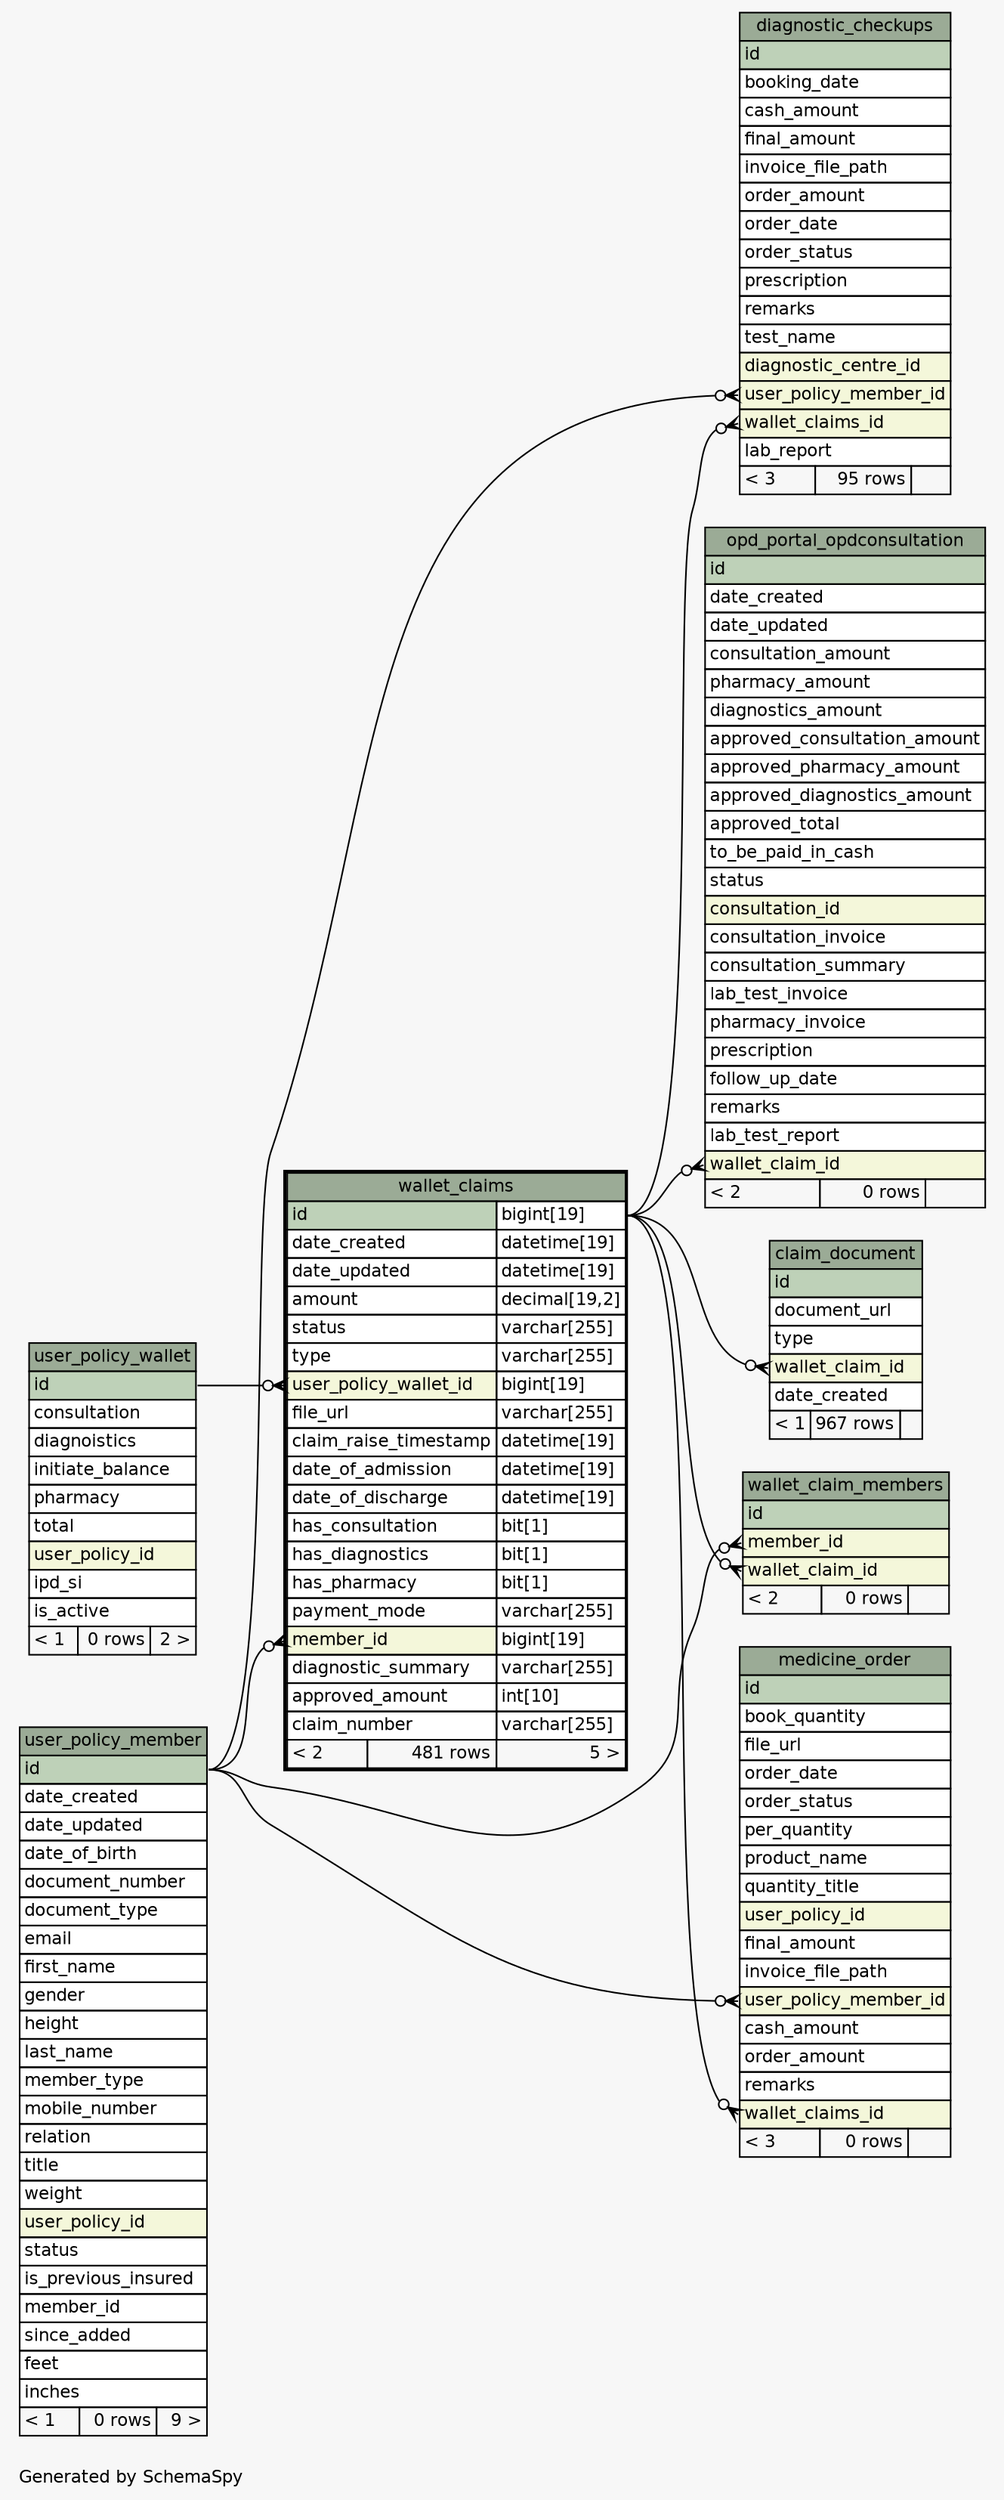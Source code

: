 // dot 6.0.1 on Linux 5.19.13-zen1-1-zen
// SchemaSpy rev 590
digraph "oneDegreeRelationshipsDiagram" {
  graph [
    rankdir="RL"
    bgcolor="#f7f7f7"
    label="\nGenerated by SchemaSpy"
    labeljust="l"
    nodesep="0.18"
    ranksep="0.46"
    fontname="Helvetica"
    fontsize="11"
  ];
  node [
    fontname="Helvetica"
    fontsize="11"
    shape="plaintext"
  ];
  edge [
    arrowsize="0.8"
  ];
  "claim_document":"wallet_claim_id":w -> "wallet_claims":"id.type":e [arrowhead=none dir=back arrowtail=crowodot];
  "diagnostic_checkups":"user_policy_member_id":w -> "user_policy_member":"id":e [arrowhead=none dir=back arrowtail=crowodot];
  "diagnostic_checkups":"wallet_claims_id":w -> "wallet_claims":"id.type":e [arrowhead=none dir=back arrowtail=crowodot];
  "medicine_order":"user_policy_member_id":w -> "user_policy_member":"id":e [arrowhead=none dir=back arrowtail=crowodot];
  "medicine_order":"wallet_claims_id":w -> "wallet_claims":"id.type":e [arrowhead=none dir=back arrowtail=crowodot];
  "opd_portal_opdconsultation":"wallet_claim_id":w -> "wallet_claims":"id.type":e [arrowhead=none dir=back arrowtail=crowodot];
  "wallet_claim_members":"member_id":w -> "user_policy_member":"id":e [arrowhead=none dir=back arrowtail=crowodot];
  "wallet_claim_members":"wallet_claim_id":w -> "wallet_claims":"id.type":e [arrowhead=none dir=back arrowtail=crowodot];
  "wallet_claims":"member_id":w -> "user_policy_member":"id":e [arrowhead=none dir=back arrowtail=crowodot];
  "wallet_claims":"user_policy_wallet_id":w -> "user_policy_wallet":"id":e [arrowhead=none dir=back arrowtail=crowodot];
  "claim_document" [
    label=<
    <TABLE BORDER="0" CELLBORDER="1" CELLSPACING="0" BGCOLOR="#ffffff">
      <TR><TD COLSPAN="3" BGCOLOR="#9bab96" ALIGN="CENTER">claim_document</TD></TR>
      <TR><TD PORT="id" COLSPAN="3" BGCOLOR="#bed1b8" ALIGN="LEFT">id</TD></TR>
      <TR><TD PORT="document_url" COLSPAN="3" ALIGN="LEFT">document_url</TD></TR>
      <TR><TD PORT="type" COLSPAN="3" ALIGN="LEFT">type</TD></TR>
      <TR><TD PORT="wallet_claim_id" COLSPAN="3" BGCOLOR="#f4f7da" ALIGN="LEFT">wallet_claim_id</TD></TR>
      <TR><TD PORT="date_created" COLSPAN="3" ALIGN="LEFT">date_created</TD></TR>
      <TR><TD ALIGN="LEFT" BGCOLOR="#f7f7f7">&lt; 1</TD><TD ALIGN="RIGHT" BGCOLOR="#f7f7f7">967 rows</TD><TD ALIGN="RIGHT" BGCOLOR="#f7f7f7">  </TD></TR>
    </TABLE>>
    URL="claim_document.html"
    tooltip="claim_document"
  ];
  "diagnostic_checkups" [
    label=<
    <TABLE BORDER="0" CELLBORDER="1" CELLSPACING="0" BGCOLOR="#ffffff">
      <TR><TD COLSPAN="3" BGCOLOR="#9bab96" ALIGN="CENTER">diagnostic_checkups</TD></TR>
      <TR><TD PORT="id" COLSPAN="3" BGCOLOR="#bed1b8" ALIGN="LEFT">id</TD></TR>
      <TR><TD PORT="booking_date" COLSPAN="3" ALIGN="LEFT">booking_date</TD></TR>
      <TR><TD PORT="cash_amount" COLSPAN="3" ALIGN="LEFT">cash_amount</TD></TR>
      <TR><TD PORT="final_amount" COLSPAN="3" ALIGN="LEFT">final_amount</TD></TR>
      <TR><TD PORT="invoice_file_path" COLSPAN="3" ALIGN="LEFT">invoice_file_path</TD></TR>
      <TR><TD PORT="order_amount" COLSPAN="3" ALIGN="LEFT">order_amount</TD></TR>
      <TR><TD PORT="order_date" COLSPAN="3" ALIGN="LEFT">order_date</TD></TR>
      <TR><TD PORT="order_status" COLSPAN="3" ALIGN="LEFT">order_status</TD></TR>
      <TR><TD PORT="prescription" COLSPAN="3" ALIGN="LEFT">prescription</TD></TR>
      <TR><TD PORT="remarks" COLSPAN="3" ALIGN="LEFT">remarks</TD></TR>
      <TR><TD PORT="test_name" COLSPAN="3" ALIGN="LEFT">test_name</TD></TR>
      <TR><TD PORT="diagnostic_centre_id" COLSPAN="3" BGCOLOR="#f4f7da" ALIGN="LEFT">diagnostic_centre_id</TD></TR>
      <TR><TD PORT="user_policy_member_id" COLSPAN="3" BGCOLOR="#f4f7da" ALIGN="LEFT">user_policy_member_id</TD></TR>
      <TR><TD PORT="wallet_claims_id" COLSPAN="3" BGCOLOR="#f4f7da" ALIGN="LEFT">wallet_claims_id</TD></TR>
      <TR><TD PORT="lab_report" COLSPAN="3" ALIGN="LEFT">lab_report</TD></TR>
      <TR><TD ALIGN="LEFT" BGCOLOR="#f7f7f7">&lt; 3</TD><TD ALIGN="RIGHT" BGCOLOR="#f7f7f7">95 rows</TD><TD ALIGN="RIGHT" BGCOLOR="#f7f7f7">  </TD></TR>
    </TABLE>>
    URL="diagnostic_checkups.html"
    tooltip="diagnostic_checkups"
  ];
  "medicine_order" [
    label=<
    <TABLE BORDER="0" CELLBORDER="1" CELLSPACING="0" BGCOLOR="#ffffff">
      <TR><TD COLSPAN="3" BGCOLOR="#9bab96" ALIGN="CENTER">medicine_order</TD></TR>
      <TR><TD PORT="id" COLSPAN="3" BGCOLOR="#bed1b8" ALIGN="LEFT">id</TD></TR>
      <TR><TD PORT="book_quantity" COLSPAN="3" ALIGN="LEFT">book_quantity</TD></TR>
      <TR><TD PORT="file_url" COLSPAN="3" ALIGN="LEFT">file_url</TD></TR>
      <TR><TD PORT="order_date" COLSPAN="3" ALIGN="LEFT">order_date</TD></TR>
      <TR><TD PORT="order_status" COLSPAN="3" ALIGN="LEFT">order_status</TD></TR>
      <TR><TD PORT="per_quantity" COLSPAN="3" ALIGN="LEFT">per_quantity</TD></TR>
      <TR><TD PORT="product_name" COLSPAN="3" ALIGN="LEFT">product_name</TD></TR>
      <TR><TD PORT="quantity_title" COLSPAN="3" ALIGN="LEFT">quantity_title</TD></TR>
      <TR><TD PORT="user_policy_id" COLSPAN="3" BGCOLOR="#f4f7da" ALIGN="LEFT">user_policy_id</TD></TR>
      <TR><TD PORT="final_amount" COLSPAN="3" ALIGN="LEFT">final_amount</TD></TR>
      <TR><TD PORT="invoice_file_path" COLSPAN="3" ALIGN="LEFT">invoice_file_path</TD></TR>
      <TR><TD PORT="user_policy_member_id" COLSPAN="3" BGCOLOR="#f4f7da" ALIGN="LEFT">user_policy_member_id</TD></TR>
      <TR><TD PORT="cash_amount" COLSPAN="3" ALIGN="LEFT">cash_amount</TD></TR>
      <TR><TD PORT="order_amount" COLSPAN="3" ALIGN="LEFT">order_amount</TD></TR>
      <TR><TD PORT="remarks" COLSPAN="3" ALIGN="LEFT">remarks</TD></TR>
      <TR><TD PORT="wallet_claims_id" COLSPAN="3" BGCOLOR="#f4f7da" ALIGN="LEFT">wallet_claims_id</TD></TR>
      <TR><TD ALIGN="LEFT" BGCOLOR="#f7f7f7">&lt; 3</TD><TD ALIGN="RIGHT" BGCOLOR="#f7f7f7">0 rows</TD><TD ALIGN="RIGHT" BGCOLOR="#f7f7f7">  </TD></TR>
    </TABLE>>
    URL="medicine_order.html"
    tooltip="medicine_order"
  ];
  "opd_portal_opdconsultation" [
    label=<
    <TABLE BORDER="0" CELLBORDER="1" CELLSPACING="0" BGCOLOR="#ffffff">
      <TR><TD COLSPAN="3" BGCOLOR="#9bab96" ALIGN="CENTER">opd_portal_opdconsultation</TD></TR>
      <TR><TD PORT="id" COLSPAN="3" BGCOLOR="#bed1b8" ALIGN="LEFT">id</TD></TR>
      <TR><TD PORT="date_created" COLSPAN="3" ALIGN="LEFT">date_created</TD></TR>
      <TR><TD PORT="date_updated" COLSPAN="3" ALIGN="LEFT">date_updated</TD></TR>
      <TR><TD PORT="consultation_amount" COLSPAN="3" ALIGN="LEFT">consultation_amount</TD></TR>
      <TR><TD PORT="pharmacy_amount" COLSPAN="3" ALIGN="LEFT">pharmacy_amount</TD></TR>
      <TR><TD PORT="diagnostics_amount" COLSPAN="3" ALIGN="LEFT">diagnostics_amount</TD></TR>
      <TR><TD PORT="approved_consultation_amount" COLSPAN="3" ALIGN="LEFT">approved_consultation_amount</TD></TR>
      <TR><TD PORT="approved_pharmacy_amount" COLSPAN="3" ALIGN="LEFT">approved_pharmacy_amount</TD></TR>
      <TR><TD PORT="approved_diagnostics_amount" COLSPAN="3" ALIGN="LEFT">approved_diagnostics_amount</TD></TR>
      <TR><TD PORT="approved_total" COLSPAN="3" ALIGN="LEFT">approved_total</TD></TR>
      <TR><TD PORT="to_be_paid_in_cash" COLSPAN="3" ALIGN="LEFT">to_be_paid_in_cash</TD></TR>
      <TR><TD PORT="status" COLSPAN="3" ALIGN="LEFT">status</TD></TR>
      <TR><TD PORT="consultation_id" COLSPAN="3" BGCOLOR="#f4f7da" ALIGN="LEFT">consultation_id</TD></TR>
      <TR><TD PORT="consultation_invoice" COLSPAN="3" ALIGN="LEFT">consultation_invoice</TD></TR>
      <TR><TD PORT="consultation_summary" COLSPAN="3" ALIGN="LEFT">consultation_summary</TD></TR>
      <TR><TD PORT="lab_test_invoice" COLSPAN="3" ALIGN="LEFT">lab_test_invoice</TD></TR>
      <TR><TD PORT="pharmacy_invoice" COLSPAN="3" ALIGN="LEFT">pharmacy_invoice</TD></TR>
      <TR><TD PORT="prescription" COLSPAN="3" ALIGN="LEFT">prescription</TD></TR>
      <TR><TD PORT="follow_up_date" COLSPAN="3" ALIGN="LEFT">follow_up_date</TD></TR>
      <TR><TD PORT="remarks" COLSPAN="3" ALIGN="LEFT">remarks</TD></TR>
      <TR><TD PORT="lab_test_report" COLSPAN="3" ALIGN="LEFT">lab_test_report</TD></TR>
      <TR><TD PORT="wallet_claim_id" COLSPAN="3" BGCOLOR="#f4f7da" ALIGN="LEFT">wallet_claim_id</TD></TR>
      <TR><TD ALIGN="LEFT" BGCOLOR="#f7f7f7">&lt; 2</TD><TD ALIGN="RIGHT" BGCOLOR="#f7f7f7">0 rows</TD><TD ALIGN="RIGHT" BGCOLOR="#f7f7f7">  </TD></TR>
    </TABLE>>
    URL="opd_portal_opdconsultation.html"
    tooltip="opd_portal_opdconsultation"
  ];
  "user_policy_member" [
    label=<
    <TABLE BORDER="0" CELLBORDER="1" CELLSPACING="0" BGCOLOR="#ffffff">
      <TR><TD COLSPAN="3" BGCOLOR="#9bab96" ALIGN="CENTER">user_policy_member</TD></TR>
      <TR><TD PORT="id" COLSPAN="3" BGCOLOR="#bed1b8" ALIGN="LEFT">id</TD></TR>
      <TR><TD PORT="date_created" COLSPAN="3" ALIGN="LEFT">date_created</TD></TR>
      <TR><TD PORT="date_updated" COLSPAN="3" ALIGN="LEFT">date_updated</TD></TR>
      <TR><TD PORT="date_of_birth" COLSPAN="3" ALIGN="LEFT">date_of_birth</TD></TR>
      <TR><TD PORT="document_number" COLSPAN="3" ALIGN="LEFT">document_number</TD></TR>
      <TR><TD PORT="document_type" COLSPAN="3" ALIGN="LEFT">document_type</TD></TR>
      <TR><TD PORT="email" COLSPAN="3" ALIGN="LEFT">email</TD></TR>
      <TR><TD PORT="first_name" COLSPAN="3" ALIGN="LEFT">first_name</TD></TR>
      <TR><TD PORT="gender" COLSPAN="3" ALIGN="LEFT">gender</TD></TR>
      <TR><TD PORT="height" COLSPAN="3" ALIGN="LEFT">height</TD></TR>
      <TR><TD PORT="last_name" COLSPAN="3" ALIGN="LEFT">last_name</TD></TR>
      <TR><TD PORT="member_type" COLSPAN="3" ALIGN="LEFT">member_type</TD></TR>
      <TR><TD PORT="mobile_number" COLSPAN="3" ALIGN="LEFT">mobile_number</TD></TR>
      <TR><TD PORT="relation" COLSPAN="3" ALIGN="LEFT">relation</TD></TR>
      <TR><TD PORT="title" COLSPAN="3" ALIGN="LEFT">title</TD></TR>
      <TR><TD PORT="weight" COLSPAN="3" ALIGN="LEFT">weight</TD></TR>
      <TR><TD PORT="user_policy_id" COLSPAN="3" BGCOLOR="#f4f7da" ALIGN="LEFT">user_policy_id</TD></TR>
      <TR><TD PORT="status" COLSPAN="3" ALIGN="LEFT">status</TD></TR>
      <TR><TD PORT="is_previous_insured" COLSPAN="3" ALIGN="LEFT">is_previous_insured</TD></TR>
      <TR><TD PORT="member_id" COLSPAN="3" ALIGN="LEFT">member_id</TD></TR>
      <TR><TD PORT="since_added" COLSPAN="3" ALIGN="LEFT">since_added</TD></TR>
      <TR><TD PORT="feet" COLSPAN="3" ALIGN="LEFT">feet</TD></TR>
      <TR><TD PORT="inches" COLSPAN="3" ALIGN="LEFT">inches</TD></TR>
      <TR><TD ALIGN="LEFT" BGCOLOR="#f7f7f7">&lt; 1</TD><TD ALIGN="RIGHT" BGCOLOR="#f7f7f7">0 rows</TD><TD ALIGN="RIGHT" BGCOLOR="#f7f7f7">9 &gt;</TD></TR>
    </TABLE>>
    URL="user_policy_member.html"
    tooltip="user_policy_member"
  ];
  "user_policy_wallet" [
    label=<
    <TABLE BORDER="0" CELLBORDER="1" CELLSPACING="0" BGCOLOR="#ffffff">
      <TR><TD COLSPAN="3" BGCOLOR="#9bab96" ALIGN="CENTER">user_policy_wallet</TD></TR>
      <TR><TD PORT="id" COLSPAN="3" BGCOLOR="#bed1b8" ALIGN="LEFT">id</TD></TR>
      <TR><TD PORT="consultation" COLSPAN="3" ALIGN="LEFT">consultation</TD></TR>
      <TR><TD PORT="diagnoistics" COLSPAN="3" ALIGN="LEFT">diagnoistics</TD></TR>
      <TR><TD PORT="initiate_balance" COLSPAN="3" ALIGN="LEFT">initiate_balance</TD></TR>
      <TR><TD PORT="pharmacy" COLSPAN="3" ALIGN="LEFT">pharmacy</TD></TR>
      <TR><TD PORT="total" COLSPAN="3" ALIGN="LEFT">total</TD></TR>
      <TR><TD PORT="user_policy_id" COLSPAN="3" BGCOLOR="#f4f7da" ALIGN="LEFT">user_policy_id</TD></TR>
      <TR><TD PORT="ipd_si" COLSPAN="3" ALIGN="LEFT">ipd_si</TD></TR>
      <TR><TD PORT="is_active" COLSPAN="3" ALIGN="LEFT">is_active</TD></TR>
      <TR><TD ALIGN="LEFT" BGCOLOR="#f7f7f7">&lt; 1</TD><TD ALIGN="RIGHT" BGCOLOR="#f7f7f7">0 rows</TD><TD ALIGN="RIGHT" BGCOLOR="#f7f7f7">2 &gt;</TD></TR>
    </TABLE>>
    URL="user_policy_wallet.html"
    tooltip="user_policy_wallet"
  ];
  "wallet_claim_members" [
    label=<
    <TABLE BORDER="0" CELLBORDER="1" CELLSPACING="0" BGCOLOR="#ffffff">
      <TR><TD COLSPAN="3" BGCOLOR="#9bab96" ALIGN="CENTER">wallet_claim_members</TD></TR>
      <TR><TD PORT="id" COLSPAN="3" BGCOLOR="#bed1b8" ALIGN="LEFT">id</TD></TR>
      <TR><TD PORT="member_id" COLSPAN="3" BGCOLOR="#f4f7da" ALIGN="LEFT">member_id</TD></TR>
      <TR><TD PORT="wallet_claim_id" COLSPAN="3" BGCOLOR="#f4f7da" ALIGN="LEFT">wallet_claim_id</TD></TR>
      <TR><TD ALIGN="LEFT" BGCOLOR="#f7f7f7">&lt; 2</TD><TD ALIGN="RIGHT" BGCOLOR="#f7f7f7">0 rows</TD><TD ALIGN="RIGHT" BGCOLOR="#f7f7f7">  </TD></TR>
    </TABLE>>
    URL="wallet_claim_members.html"
    tooltip="wallet_claim_members"
  ];
  "wallet_claims" [
    label=<
    <TABLE BORDER="2" CELLBORDER="1" CELLSPACING="0" BGCOLOR="#ffffff">
      <TR><TD COLSPAN="3" BGCOLOR="#9bab96" ALIGN="CENTER">wallet_claims</TD></TR>
      <TR><TD PORT="id" COLSPAN="2" BGCOLOR="#bed1b8" ALIGN="LEFT">id</TD><TD PORT="id.type" ALIGN="LEFT">bigint[19]</TD></TR>
      <TR><TD PORT="date_created" COLSPAN="2" ALIGN="LEFT">date_created</TD><TD PORT="date_created.type" ALIGN="LEFT">datetime[19]</TD></TR>
      <TR><TD PORT="date_updated" COLSPAN="2" ALIGN="LEFT">date_updated</TD><TD PORT="date_updated.type" ALIGN="LEFT">datetime[19]</TD></TR>
      <TR><TD PORT="amount" COLSPAN="2" ALIGN="LEFT">amount</TD><TD PORT="amount.type" ALIGN="LEFT">decimal[19,2]</TD></TR>
      <TR><TD PORT="status" COLSPAN="2" ALIGN="LEFT">status</TD><TD PORT="status.type" ALIGN="LEFT">varchar[255]</TD></TR>
      <TR><TD PORT="type" COLSPAN="2" ALIGN="LEFT">type</TD><TD PORT="type.type" ALIGN="LEFT">varchar[255]</TD></TR>
      <TR><TD PORT="user_policy_wallet_id" COLSPAN="2" BGCOLOR="#f4f7da" ALIGN="LEFT">user_policy_wallet_id</TD><TD PORT="user_policy_wallet_id.type" ALIGN="LEFT">bigint[19]</TD></TR>
      <TR><TD PORT="file_url" COLSPAN="2" ALIGN="LEFT">file_url</TD><TD PORT="file_url.type" ALIGN="LEFT">varchar[255]</TD></TR>
      <TR><TD PORT="claim_raise_timestamp" COLSPAN="2" ALIGN="LEFT">claim_raise_timestamp</TD><TD PORT="claim_raise_timestamp.type" ALIGN="LEFT">datetime[19]</TD></TR>
      <TR><TD PORT="date_of_admission" COLSPAN="2" ALIGN="LEFT">date_of_admission</TD><TD PORT="date_of_admission.type" ALIGN="LEFT">datetime[19]</TD></TR>
      <TR><TD PORT="date_of_discharge" COLSPAN="2" ALIGN="LEFT">date_of_discharge</TD><TD PORT="date_of_discharge.type" ALIGN="LEFT">datetime[19]</TD></TR>
      <TR><TD PORT="has_consultation" COLSPAN="2" ALIGN="LEFT">has_consultation</TD><TD PORT="has_consultation.type" ALIGN="LEFT">bit[1]</TD></TR>
      <TR><TD PORT="has_diagnostics" COLSPAN="2" ALIGN="LEFT">has_diagnostics</TD><TD PORT="has_diagnostics.type" ALIGN="LEFT">bit[1]</TD></TR>
      <TR><TD PORT="has_pharmacy" COLSPAN="2" ALIGN="LEFT">has_pharmacy</TD><TD PORT="has_pharmacy.type" ALIGN="LEFT">bit[1]</TD></TR>
      <TR><TD PORT="payment_mode" COLSPAN="2" ALIGN="LEFT">payment_mode</TD><TD PORT="payment_mode.type" ALIGN="LEFT">varchar[255]</TD></TR>
      <TR><TD PORT="member_id" COLSPAN="2" BGCOLOR="#f4f7da" ALIGN="LEFT">member_id</TD><TD PORT="member_id.type" ALIGN="LEFT">bigint[19]</TD></TR>
      <TR><TD PORT="diagnostic_summary" COLSPAN="2" ALIGN="LEFT">diagnostic_summary</TD><TD PORT="diagnostic_summary.type" ALIGN="LEFT">varchar[255]</TD></TR>
      <TR><TD PORT="approved_amount" COLSPAN="2" ALIGN="LEFT">approved_amount</TD><TD PORT="approved_amount.type" ALIGN="LEFT">int[10]</TD></TR>
      <TR><TD PORT="claim_number" COLSPAN="2" ALIGN="LEFT">claim_number</TD><TD PORT="claim_number.type" ALIGN="LEFT">varchar[255]</TD></TR>
      <TR><TD ALIGN="LEFT" BGCOLOR="#f7f7f7">&lt; 2</TD><TD ALIGN="RIGHT" BGCOLOR="#f7f7f7">481 rows</TD><TD ALIGN="RIGHT" BGCOLOR="#f7f7f7">5 &gt;</TD></TR>
    </TABLE>>
    URL="wallet_claims.html"
    tooltip="wallet_claims"
  ];
}
